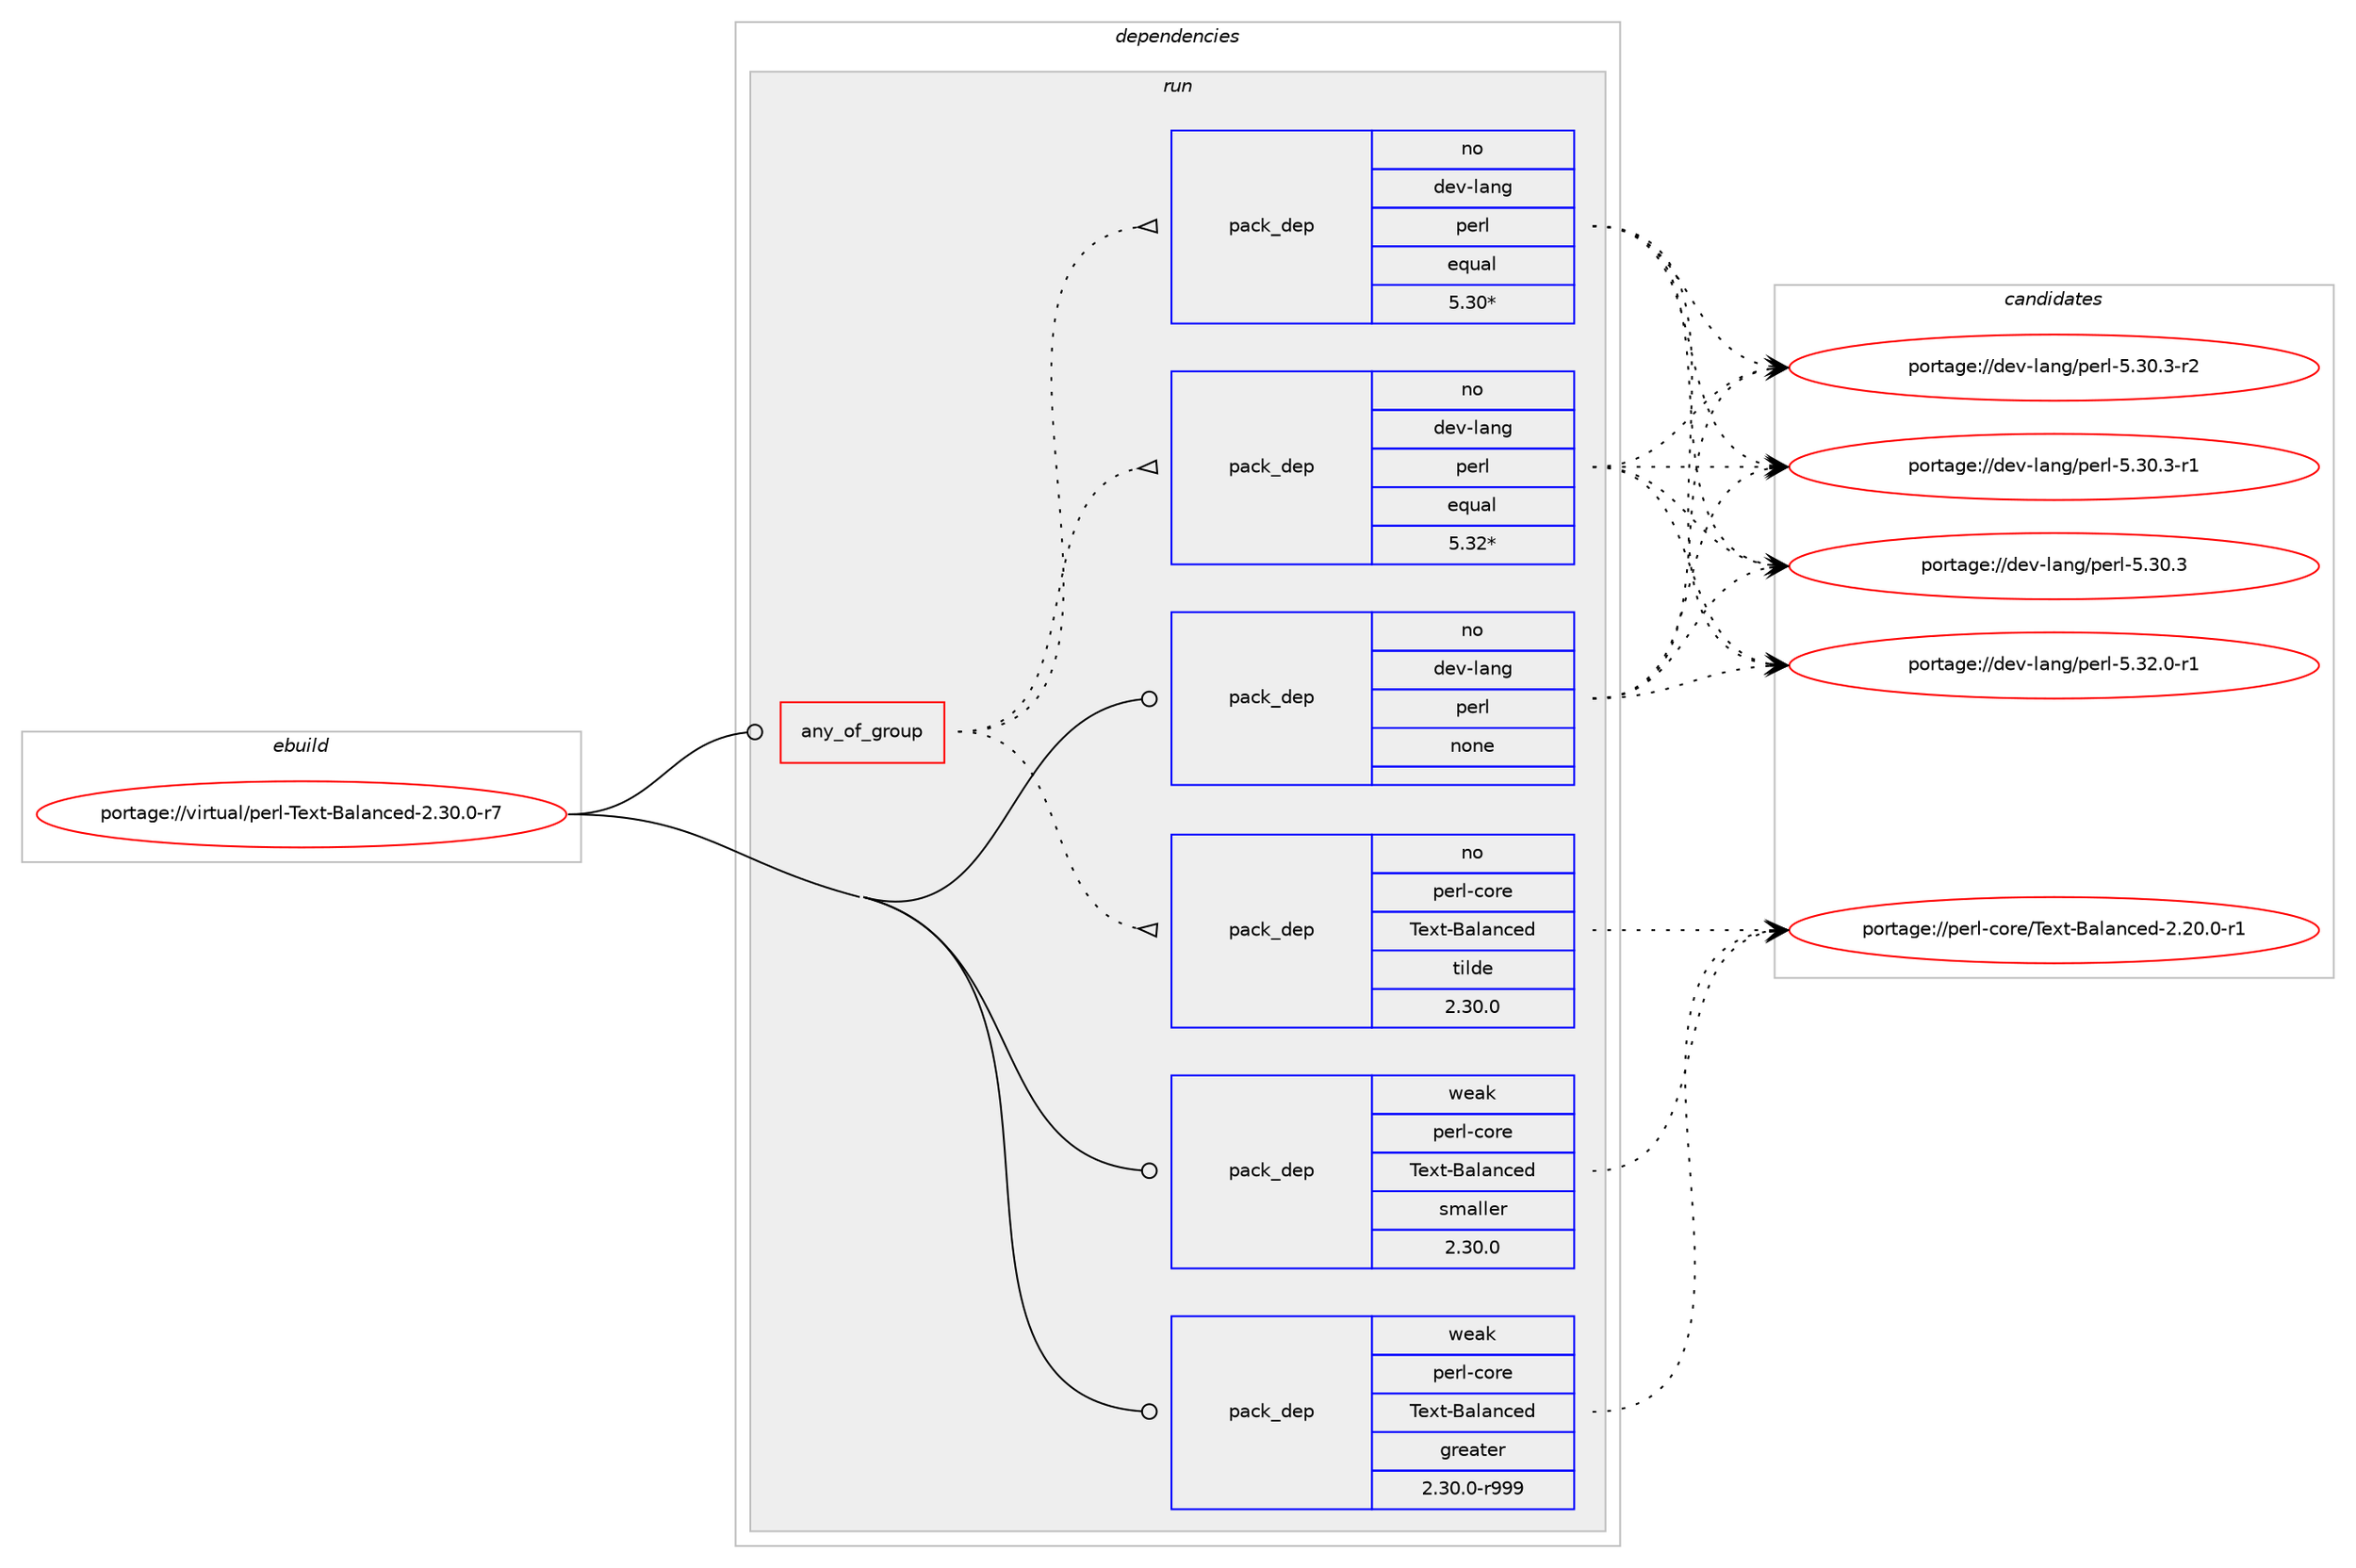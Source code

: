 digraph prolog {

# *************
# Graph options
# *************

newrank=true;
concentrate=true;
compound=true;
graph [rankdir=LR,fontname=Helvetica,fontsize=10,ranksep=1.5];#, ranksep=2.5, nodesep=0.2];
edge  [arrowhead=vee];
node  [fontname=Helvetica,fontsize=10];

# **********
# The ebuild
# **********

subgraph cluster_leftcol {
color=gray;
label=<<i>ebuild</i>>;
id [label="portage://virtual/perl-Text-Balanced-2.30.0-r7", color=red, width=4, href="../virtual/perl-Text-Balanced-2.30.0-r7.svg"];
}

# ****************
# The dependencies
# ****************

subgraph cluster_midcol {
color=gray;
label=<<i>dependencies</i>>;
subgraph cluster_compile {
fillcolor="#eeeeee";
style=filled;
label=<<i>compile</i>>;
}
subgraph cluster_compileandrun {
fillcolor="#eeeeee";
style=filled;
label=<<i>compile and run</i>>;
}
subgraph cluster_run {
fillcolor="#eeeeee";
style=filled;
label=<<i>run</i>>;
subgraph any43 {
dependency1863 [label=<<TABLE BORDER="0" CELLBORDER="1" CELLSPACING="0" CELLPADDING="4"><TR><TD CELLPADDING="10">any_of_group</TD></TR></TABLE>>, shape=none, color=red];subgraph pack1520 {
dependency1864 [label=<<TABLE BORDER="0" CELLBORDER="1" CELLSPACING="0" CELLPADDING="4" WIDTH="220"><TR><TD ROWSPAN="6" CELLPADDING="30">pack_dep</TD></TR><TR><TD WIDTH="110">no</TD></TR><TR><TD>dev-lang</TD></TR><TR><TD>perl</TD></TR><TR><TD>equal</TD></TR><TR><TD>5.32*</TD></TR></TABLE>>, shape=none, color=blue];
}
dependency1863:e -> dependency1864:w [weight=20,style="dotted",arrowhead="oinv"];
subgraph pack1521 {
dependency1865 [label=<<TABLE BORDER="0" CELLBORDER="1" CELLSPACING="0" CELLPADDING="4" WIDTH="220"><TR><TD ROWSPAN="6" CELLPADDING="30">pack_dep</TD></TR><TR><TD WIDTH="110">no</TD></TR><TR><TD>dev-lang</TD></TR><TR><TD>perl</TD></TR><TR><TD>equal</TD></TR><TR><TD>5.30*</TD></TR></TABLE>>, shape=none, color=blue];
}
dependency1863:e -> dependency1865:w [weight=20,style="dotted",arrowhead="oinv"];
subgraph pack1522 {
dependency1866 [label=<<TABLE BORDER="0" CELLBORDER="1" CELLSPACING="0" CELLPADDING="4" WIDTH="220"><TR><TD ROWSPAN="6" CELLPADDING="30">pack_dep</TD></TR><TR><TD WIDTH="110">no</TD></TR><TR><TD>perl-core</TD></TR><TR><TD>Text-Balanced</TD></TR><TR><TD>tilde</TD></TR><TR><TD>2.30.0</TD></TR></TABLE>>, shape=none, color=blue];
}
dependency1863:e -> dependency1866:w [weight=20,style="dotted",arrowhead="oinv"];
}
id:e -> dependency1863:w [weight=20,style="solid",arrowhead="odot"];
subgraph pack1523 {
dependency1867 [label=<<TABLE BORDER="0" CELLBORDER="1" CELLSPACING="0" CELLPADDING="4" WIDTH="220"><TR><TD ROWSPAN="6" CELLPADDING="30">pack_dep</TD></TR><TR><TD WIDTH="110">no</TD></TR><TR><TD>dev-lang</TD></TR><TR><TD>perl</TD></TR><TR><TD>none</TD></TR><TR><TD></TD></TR></TABLE>>, shape=none, color=blue];
}
id:e -> dependency1867:w [weight=20,style="solid",arrowhead="odot"];
subgraph pack1524 {
dependency1868 [label=<<TABLE BORDER="0" CELLBORDER="1" CELLSPACING="0" CELLPADDING="4" WIDTH="220"><TR><TD ROWSPAN="6" CELLPADDING="30">pack_dep</TD></TR><TR><TD WIDTH="110">weak</TD></TR><TR><TD>perl-core</TD></TR><TR><TD>Text-Balanced</TD></TR><TR><TD>greater</TD></TR><TR><TD>2.30.0-r999</TD></TR></TABLE>>, shape=none, color=blue];
}
id:e -> dependency1868:w [weight=20,style="solid",arrowhead="odot"];
subgraph pack1525 {
dependency1869 [label=<<TABLE BORDER="0" CELLBORDER="1" CELLSPACING="0" CELLPADDING="4" WIDTH="220"><TR><TD ROWSPAN="6" CELLPADDING="30">pack_dep</TD></TR><TR><TD WIDTH="110">weak</TD></TR><TR><TD>perl-core</TD></TR><TR><TD>Text-Balanced</TD></TR><TR><TD>smaller</TD></TR><TR><TD>2.30.0</TD></TR></TABLE>>, shape=none, color=blue];
}
id:e -> dependency1869:w [weight=20,style="solid",arrowhead="odot"];
}
}

# **************
# The candidates
# **************

subgraph cluster_choices {
rank=same;
color=gray;
label=<<i>candidates</i>>;

subgraph choice1520 {
color=black;
nodesep=1;
choice100101118451089711010347112101114108455346515046484511449 [label="portage://dev-lang/perl-5.32.0-r1", color=red, width=4,href="../dev-lang/perl-5.32.0-r1.svg"];
choice100101118451089711010347112101114108455346514846514511450 [label="portage://dev-lang/perl-5.30.3-r2", color=red, width=4,href="../dev-lang/perl-5.30.3-r2.svg"];
choice100101118451089711010347112101114108455346514846514511449 [label="portage://dev-lang/perl-5.30.3-r1", color=red, width=4,href="../dev-lang/perl-5.30.3-r1.svg"];
choice10010111845108971101034711210111410845534651484651 [label="portage://dev-lang/perl-5.30.3", color=red, width=4,href="../dev-lang/perl-5.30.3.svg"];
dependency1864:e -> choice100101118451089711010347112101114108455346515046484511449:w [style=dotted,weight="100"];
dependency1864:e -> choice100101118451089711010347112101114108455346514846514511450:w [style=dotted,weight="100"];
dependency1864:e -> choice100101118451089711010347112101114108455346514846514511449:w [style=dotted,weight="100"];
dependency1864:e -> choice10010111845108971101034711210111410845534651484651:w [style=dotted,weight="100"];
}
subgraph choice1521 {
color=black;
nodesep=1;
choice100101118451089711010347112101114108455346515046484511449 [label="portage://dev-lang/perl-5.32.0-r1", color=red, width=4,href="../dev-lang/perl-5.32.0-r1.svg"];
choice100101118451089711010347112101114108455346514846514511450 [label="portage://dev-lang/perl-5.30.3-r2", color=red, width=4,href="../dev-lang/perl-5.30.3-r2.svg"];
choice100101118451089711010347112101114108455346514846514511449 [label="portage://dev-lang/perl-5.30.3-r1", color=red, width=4,href="../dev-lang/perl-5.30.3-r1.svg"];
choice10010111845108971101034711210111410845534651484651 [label="portage://dev-lang/perl-5.30.3", color=red, width=4,href="../dev-lang/perl-5.30.3.svg"];
dependency1865:e -> choice100101118451089711010347112101114108455346515046484511449:w [style=dotted,weight="100"];
dependency1865:e -> choice100101118451089711010347112101114108455346514846514511450:w [style=dotted,weight="100"];
dependency1865:e -> choice100101118451089711010347112101114108455346514846514511449:w [style=dotted,weight="100"];
dependency1865:e -> choice10010111845108971101034711210111410845534651484651:w [style=dotted,weight="100"];
}
subgraph choice1522 {
color=black;
nodesep=1;
choice112101114108459911111410147841011201164566971089711099101100455046504846484511449 [label="portage://perl-core/Text-Balanced-2.20.0-r1", color=red, width=4,href="../perl-core/Text-Balanced-2.20.0-r1.svg"];
dependency1866:e -> choice112101114108459911111410147841011201164566971089711099101100455046504846484511449:w [style=dotted,weight="100"];
}
subgraph choice1523 {
color=black;
nodesep=1;
choice100101118451089711010347112101114108455346515046484511449 [label="portage://dev-lang/perl-5.32.0-r1", color=red, width=4,href="../dev-lang/perl-5.32.0-r1.svg"];
choice100101118451089711010347112101114108455346514846514511450 [label="portage://dev-lang/perl-5.30.3-r2", color=red, width=4,href="../dev-lang/perl-5.30.3-r2.svg"];
choice100101118451089711010347112101114108455346514846514511449 [label="portage://dev-lang/perl-5.30.3-r1", color=red, width=4,href="../dev-lang/perl-5.30.3-r1.svg"];
choice10010111845108971101034711210111410845534651484651 [label="portage://dev-lang/perl-5.30.3", color=red, width=4,href="../dev-lang/perl-5.30.3.svg"];
dependency1867:e -> choice100101118451089711010347112101114108455346515046484511449:w [style=dotted,weight="100"];
dependency1867:e -> choice100101118451089711010347112101114108455346514846514511450:w [style=dotted,weight="100"];
dependency1867:e -> choice100101118451089711010347112101114108455346514846514511449:w [style=dotted,weight="100"];
dependency1867:e -> choice10010111845108971101034711210111410845534651484651:w [style=dotted,weight="100"];
}
subgraph choice1524 {
color=black;
nodesep=1;
choice112101114108459911111410147841011201164566971089711099101100455046504846484511449 [label="portage://perl-core/Text-Balanced-2.20.0-r1", color=red, width=4,href="../perl-core/Text-Balanced-2.20.0-r1.svg"];
dependency1868:e -> choice112101114108459911111410147841011201164566971089711099101100455046504846484511449:w [style=dotted,weight="100"];
}
subgraph choice1525 {
color=black;
nodesep=1;
choice112101114108459911111410147841011201164566971089711099101100455046504846484511449 [label="portage://perl-core/Text-Balanced-2.20.0-r1", color=red, width=4,href="../perl-core/Text-Balanced-2.20.0-r1.svg"];
dependency1869:e -> choice112101114108459911111410147841011201164566971089711099101100455046504846484511449:w [style=dotted,weight="100"];
}
}

}
